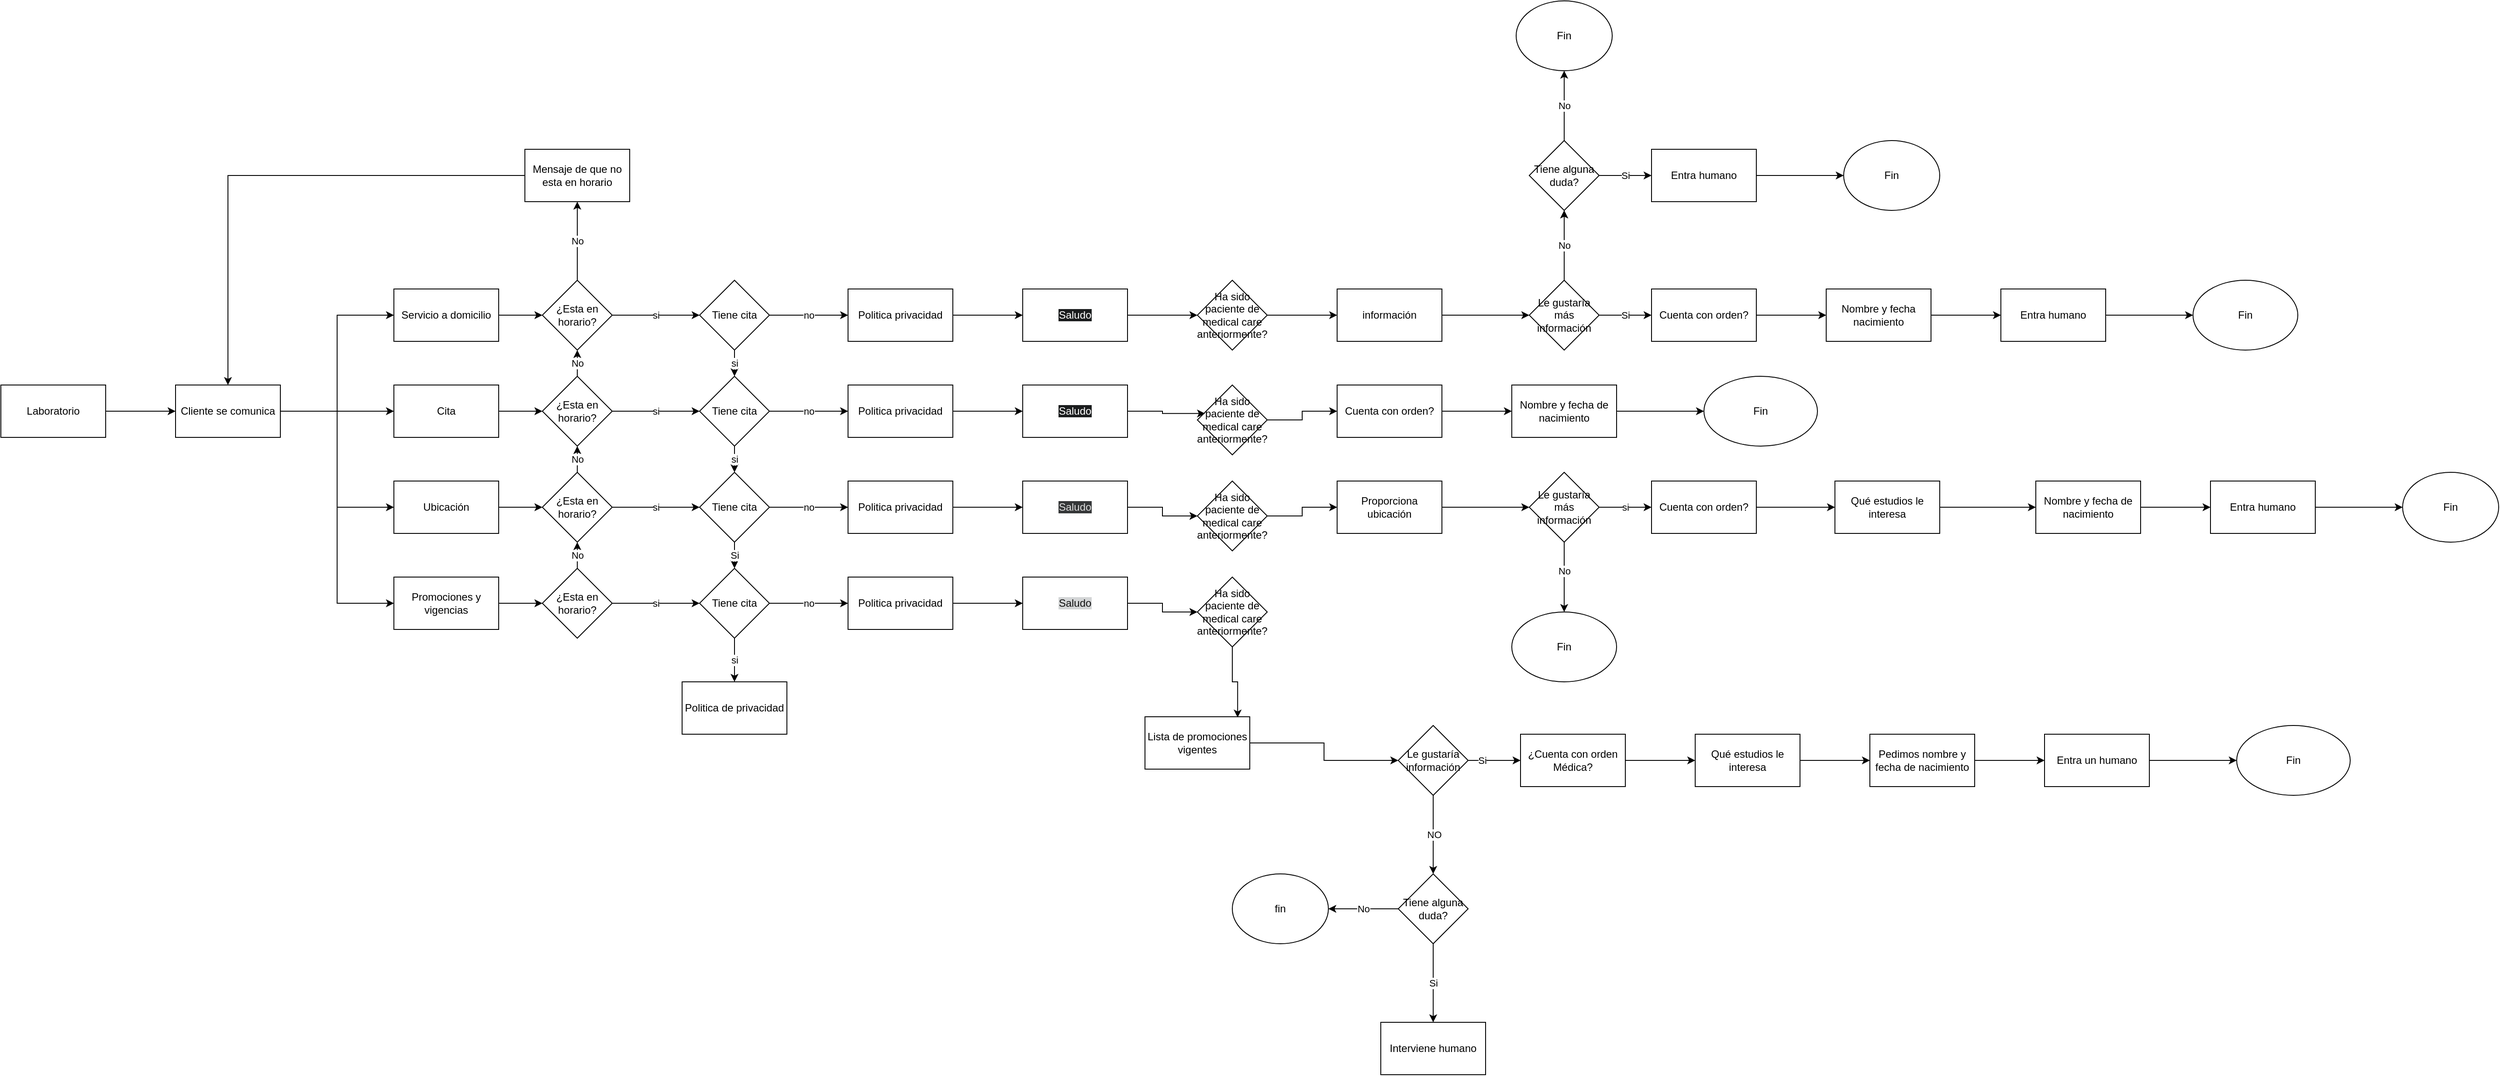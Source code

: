 <mxfile version="27.2.0">
  <diagram name="Página-1" id="UD459IwOdxiYRqdfFSEK">
    <mxGraphModel dx="3790" dy="2819" grid="1" gridSize="10" guides="1" tooltips="1" connect="1" arrows="1" fold="1" page="1" pageScale="1" pageWidth="827" pageHeight="1169" math="0" shadow="0">
      <root>
        <mxCell id="0" />
        <mxCell id="1" parent="0" />
        <mxCell id="sN92grl3fRyy01IaxiGX-4" value="" style="edgeStyle=orthogonalEdgeStyle;rounded=0;orthogonalLoop=1;jettySize=auto;html=1;" parent="1" source="sN92grl3fRyy01IaxiGX-1" target="sN92grl3fRyy01IaxiGX-3" edge="1">
          <mxGeometry relative="1" as="geometry" />
        </mxCell>
        <mxCell id="sN92grl3fRyy01IaxiGX-1" value="Laboratorio" style="rounded=0;whiteSpace=wrap;html=1;" parent="1" vertex="1">
          <mxGeometry x="-160" y="230" width="120" height="60" as="geometry" />
        </mxCell>
        <mxCell id="sN92grl3fRyy01IaxiGX-7" style="edgeStyle=orthogonalEdgeStyle;rounded=0;orthogonalLoop=1;jettySize=auto;html=1;entryX=0;entryY=0.5;entryDx=0;entryDy=0;" parent="1" source="sN92grl3fRyy01IaxiGX-3" target="sN92grl3fRyy01IaxiGX-5" edge="1">
          <mxGeometry relative="1" as="geometry" />
        </mxCell>
        <mxCell id="sN92grl3fRyy01IaxiGX-9" style="edgeStyle=orthogonalEdgeStyle;rounded=0;orthogonalLoop=1;jettySize=auto;html=1;entryX=0;entryY=0.5;entryDx=0;entryDy=0;" parent="1" source="sN92grl3fRyy01IaxiGX-3" target="sN92grl3fRyy01IaxiGX-8" edge="1">
          <mxGeometry relative="1" as="geometry" />
        </mxCell>
        <mxCell id="sN92grl3fRyy01IaxiGX-11" value="" style="edgeStyle=orthogonalEdgeStyle;rounded=0;orthogonalLoop=1;jettySize=auto;html=1;" parent="1" source="sN92grl3fRyy01IaxiGX-3" target="sN92grl3fRyy01IaxiGX-10" edge="1">
          <mxGeometry relative="1" as="geometry" />
        </mxCell>
        <mxCell id="sN92grl3fRyy01IaxiGX-14" style="edgeStyle=orthogonalEdgeStyle;rounded=0;orthogonalLoop=1;jettySize=auto;html=1;entryX=0;entryY=0.5;entryDx=0;entryDy=0;" parent="1" source="sN92grl3fRyy01IaxiGX-3" target="sN92grl3fRyy01IaxiGX-12" edge="1">
          <mxGeometry relative="1" as="geometry" />
        </mxCell>
        <mxCell id="sN92grl3fRyy01IaxiGX-3" value="Cliente se comunica" style="rounded=0;whiteSpace=wrap;html=1;" parent="1" vertex="1">
          <mxGeometry x="40" y="230" width="120" height="60" as="geometry" />
        </mxCell>
        <mxCell id="sN92grl3fRyy01IaxiGX-29" value="" style="edgeStyle=orthogonalEdgeStyle;rounded=0;orthogonalLoop=1;jettySize=auto;html=1;" parent="1" source="sN92grl3fRyy01IaxiGX-5" target="sN92grl3fRyy01IaxiGX-28" edge="1">
          <mxGeometry relative="1" as="geometry" />
        </mxCell>
        <mxCell id="sN92grl3fRyy01IaxiGX-5" value="Promociones y vigencias" style="rounded=0;whiteSpace=wrap;html=1;" parent="1" vertex="1">
          <mxGeometry x="290" y="450" width="120" height="60" as="geometry" />
        </mxCell>
        <mxCell id="sN92grl3fRyy01IaxiGX-30" value="" style="edgeStyle=orthogonalEdgeStyle;rounded=0;orthogonalLoop=1;jettySize=auto;html=1;" parent="1" source="sN92grl3fRyy01IaxiGX-8" target="sN92grl3fRyy01IaxiGX-27" edge="1">
          <mxGeometry relative="1" as="geometry" />
        </mxCell>
        <mxCell id="sN92grl3fRyy01IaxiGX-8" value="Ubicación" style="rounded=0;whiteSpace=wrap;html=1;" parent="1" vertex="1">
          <mxGeometry x="290" y="340" width="120" height="60" as="geometry" />
        </mxCell>
        <mxCell id="sN92grl3fRyy01IaxiGX-31" value="" style="edgeStyle=orthogonalEdgeStyle;rounded=0;orthogonalLoop=1;jettySize=auto;html=1;" parent="1" source="sN92grl3fRyy01IaxiGX-10" target="sN92grl3fRyy01IaxiGX-26" edge="1">
          <mxGeometry relative="1" as="geometry" />
        </mxCell>
        <mxCell id="sN92grl3fRyy01IaxiGX-10" value="Cita" style="whiteSpace=wrap;html=1;rounded=0;" parent="1" vertex="1">
          <mxGeometry x="290" y="230" width="120" height="60" as="geometry" />
        </mxCell>
        <mxCell id="sN92grl3fRyy01IaxiGX-32" value="" style="edgeStyle=orthogonalEdgeStyle;rounded=0;orthogonalLoop=1;jettySize=auto;html=1;" parent="1" source="sN92grl3fRyy01IaxiGX-12" target="sN92grl3fRyy01IaxiGX-25" edge="1">
          <mxGeometry relative="1" as="geometry" />
        </mxCell>
        <mxCell id="sN92grl3fRyy01IaxiGX-12" value="Servicio a domicilio" style="rounded=0;whiteSpace=wrap;html=1;" parent="1" vertex="1">
          <mxGeometry x="290" y="120" width="120" height="60" as="geometry" />
        </mxCell>
        <mxCell id="sN92grl3fRyy01IaxiGX-45" value="No" style="edgeStyle=orthogonalEdgeStyle;rounded=0;orthogonalLoop=1;jettySize=auto;html=1;" parent="1" source="sN92grl3fRyy01IaxiGX-25" target="sN92grl3fRyy01IaxiGX-44" edge="1">
          <mxGeometry relative="1" as="geometry" />
        </mxCell>
        <mxCell id="GXVOfShP6IamAF-hkGMQ-33" value="si" style="edgeStyle=orthogonalEdgeStyle;rounded=0;orthogonalLoop=1;jettySize=auto;html=1;" edge="1" parent="1" source="sN92grl3fRyy01IaxiGX-25" target="GXVOfShP6IamAF-hkGMQ-32">
          <mxGeometry relative="1" as="geometry" />
        </mxCell>
        <mxCell id="sN92grl3fRyy01IaxiGX-25" value="¿Esta en horario?" style="rhombus;whiteSpace=wrap;html=1;" parent="1" vertex="1">
          <mxGeometry x="460" y="110" width="80" height="80" as="geometry" />
        </mxCell>
        <mxCell id="sN92grl3fRyy01IaxiGX-49" value="No" style="edgeStyle=orthogonalEdgeStyle;rounded=0;orthogonalLoop=1;jettySize=auto;html=1;" parent="1" source="sN92grl3fRyy01IaxiGX-26" target="sN92grl3fRyy01IaxiGX-25" edge="1">
          <mxGeometry relative="1" as="geometry" />
        </mxCell>
        <mxCell id="GXVOfShP6IamAF-hkGMQ-35" value="si" style="edgeStyle=orthogonalEdgeStyle;rounded=0;orthogonalLoop=1;jettySize=auto;html=1;" edge="1" parent="1" source="sN92grl3fRyy01IaxiGX-26" target="GXVOfShP6IamAF-hkGMQ-31">
          <mxGeometry relative="1" as="geometry" />
        </mxCell>
        <mxCell id="sN92grl3fRyy01IaxiGX-26" value="¿Esta en horario?" style="rhombus;whiteSpace=wrap;html=1;" parent="1" vertex="1">
          <mxGeometry x="460" y="220" width="80" height="80" as="geometry" />
        </mxCell>
        <mxCell id="sN92grl3fRyy01IaxiGX-48" value="No" style="edgeStyle=orthogonalEdgeStyle;rounded=0;orthogonalLoop=1;jettySize=auto;html=1;" parent="1" source="sN92grl3fRyy01IaxiGX-27" target="sN92grl3fRyy01IaxiGX-26" edge="1">
          <mxGeometry relative="1" as="geometry" />
        </mxCell>
        <mxCell id="GXVOfShP6IamAF-hkGMQ-37" value="si" style="edgeStyle=orthogonalEdgeStyle;rounded=0;orthogonalLoop=1;jettySize=auto;html=1;" edge="1" parent="1" source="sN92grl3fRyy01IaxiGX-27" target="GXVOfShP6IamAF-hkGMQ-30">
          <mxGeometry relative="1" as="geometry" />
        </mxCell>
        <mxCell id="sN92grl3fRyy01IaxiGX-27" value="¿Esta en horario?" style="rhombus;whiteSpace=wrap;html=1;" parent="1" vertex="1">
          <mxGeometry x="460" y="330" width="80" height="80" as="geometry" />
        </mxCell>
        <mxCell id="sN92grl3fRyy01IaxiGX-47" value="No" style="edgeStyle=orthogonalEdgeStyle;rounded=0;orthogonalLoop=1;jettySize=auto;html=1;" parent="1" source="sN92grl3fRyy01IaxiGX-28" target="sN92grl3fRyy01IaxiGX-27" edge="1">
          <mxGeometry relative="1" as="geometry" />
        </mxCell>
        <mxCell id="GXVOfShP6IamAF-hkGMQ-29" value="si" style="edgeStyle=orthogonalEdgeStyle;rounded=0;orthogonalLoop=1;jettySize=auto;html=1;" edge="1" parent="1" source="sN92grl3fRyy01IaxiGX-28" target="GXVOfShP6IamAF-hkGMQ-27">
          <mxGeometry relative="1" as="geometry" />
        </mxCell>
        <mxCell id="sN92grl3fRyy01IaxiGX-28" value="¿Esta en horario?" style="rhombus;whiteSpace=wrap;html=1;" parent="1" vertex="1">
          <mxGeometry x="460" y="440" width="80" height="80" as="geometry" />
        </mxCell>
        <mxCell id="sN92grl3fRyy01IaxiGX-58" value="" style="edgeStyle=orthogonalEdgeStyle;rounded=0;orthogonalLoop=1;jettySize=auto;html=1;" parent="1" source="sN92grl3fRyy01IaxiGX-33" target="sN92grl3fRyy01IaxiGX-57" edge="1">
          <mxGeometry relative="1" as="geometry" />
        </mxCell>
        <mxCell id="sN92grl3fRyy01IaxiGX-33" value="Politica privacidad" style="whiteSpace=wrap;html=1;" parent="1" vertex="1">
          <mxGeometry x="810" y="450" width="120" height="60" as="geometry" />
        </mxCell>
        <mxCell id="sN92grl3fRyy01IaxiGX-56" value="" style="edgeStyle=orthogonalEdgeStyle;rounded=0;orthogonalLoop=1;jettySize=auto;html=1;" parent="1" source="sN92grl3fRyy01IaxiGX-35" target="sN92grl3fRyy01IaxiGX-55" edge="1">
          <mxGeometry relative="1" as="geometry" />
        </mxCell>
        <mxCell id="sN92grl3fRyy01IaxiGX-35" value="Politica privacidad" style="whiteSpace=wrap;html=1;" parent="1" vertex="1">
          <mxGeometry x="810" y="340" width="120" height="60" as="geometry" />
        </mxCell>
        <mxCell id="sN92grl3fRyy01IaxiGX-54" value="" style="edgeStyle=orthogonalEdgeStyle;rounded=0;orthogonalLoop=1;jettySize=auto;html=1;" parent="1" source="sN92grl3fRyy01IaxiGX-37" target="sN92grl3fRyy01IaxiGX-53" edge="1">
          <mxGeometry relative="1" as="geometry" />
        </mxCell>
        <mxCell id="sN92grl3fRyy01IaxiGX-37" value="Politica privacidad" style="whiteSpace=wrap;html=1;" parent="1" vertex="1">
          <mxGeometry x="810" y="230" width="120" height="60" as="geometry" />
        </mxCell>
        <mxCell id="sN92grl3fRyy01IaxiGX-52" value="" style="edgeStyle=orthogonalEdgeStyle;rounded=0;orthogonalLoop=1;jettySize=auto;html=1;" parent="1" source="sN92grl3fRyy01IaxiGX-42" target="sN92grl3fRyy01IaxiGX-51" edge="1">
          <mxGeometry relative="1" as="geometry" />
        </mxCell>
        <mxCell id="sN92grl3fRyy01IaxiGX-42" value="Politica privacidad" style="whiteSpace=wrap;html=1;" parent="1" vertex="1">
          <mxGeometry x="810" y="120" width="120" height="60" as="geometry" />
        </mxCell>
        <mxCell id="sN92grl3fRyy01IaxiGX-46" style="edgeStyle=orthogonalEdgeStyle;rounded=0;orthogonalLoop=1;jettySize=auto;html=1;" parent="1" source="sN92grl3fRyy01IaxiGX-44" target="sN92grl3fRyy01IaxiGX-3" edge="1">
          <mxGeometry relative="1" as="geometry" />
        </mxCell>
        <mxCell id="sN92grl3fRyy01IaxiGX-44" value="Mensaje de que no esta en horario" style="whiteSpace=wrap;html=1;" parent="1" vertex="1">
          <mxGeometry x="440" y="-40" width="120" height="60" as="geometry" />
        </mxCell>
        <mxCell id="GXVOfShP6IamAF-hkGMQ-22" style="edgeStyle=orthogonalEdgeStyle;rounded=0;orthogonalLoop=1;jettySize=auto;html=1;entryX=0;entryY=0.5;entryDx=0;entryDy=0;" edge="1" parent="1" source="sN92grl3fRyy01IaxiGX-51" target="GXVOfShP6IamAF-hkGMQ-16">
          <mxGeometry relative="1" as="geometry" />
        </mxCell>
        <mxCell id="sN92grl3fRyy01IaxiGX-51" value="&lt;meta charset=&quot;utf-8&quot;&gt;&lt;span style=&quot;color: rgb(255, 255, 255); font-family: Helvetica; font-size: 12px; font-style: normal; font-variant-ligatures: normal; font-variant-caps: normal; font-weight: 400; letter-spacing: normal; orphans: 2; text-align: center; text-indent: 0px; text-transform: none; widows: 2; word-spacing: 0px; -webkit-text-stroke-width: 0px; white-space: normal; background-color: rgb(27, 29, 30); text-decoration-thickness: initial; text-decoration-style: initial; text-decoration-color: initial; display: inline !important; float: none;&quot;&gt;Saludo&lt;/span&gt;" style="whiteSpace=wrap;html=1;" parent="1" vertex="1">
          <mxGeometry x="1010" y="120" width="120" height="60" as="geometry" />
        </mxCell>
        <mxCell id="sN92grl3fRyy01IaxiGX-53" value="&lt;meta charset=&quot;utf-8&quot;&gt;&lt;span style=&quot;color: rgb(255, 255, 255); font-family: Helvetica; font-size: 12px; font-style: normal; font-variant-ligatures: normal; font-variant-caps: normal; font-weight: 400; letter-spacing: normal; orphans: 2; text-align: center; text-indent: 0px; text-transform: none; widows: 2; word-spacing: 0px; -webkit-text-stroke-width: 0px; white-space: normal; background-color: rgb(27, 29, 30); text-decoration-thickness: initial; text-decoration-style: initial; text-decoration-color: initial; display: inline !important; float: none;&quot;&gt;Saludo&lt;/span&gt;" style="whiteSpace=wrap;html=1;" parent="1" vertex="1">
          <mxGeometry x="1010" y="230" width="120" height="60" as="geometry" />
        </mxCell>
        <mxCell id="GXVOfShP6IamAF-hkGMQ-20" style="edgeStyle=orthogonalEdgeStyle;rounded=0;orthogonalLoop=1;jettySize=auto;html=1;entryX=0;entryY=0.5;entryDx=0;entryDy=0;" edge="1" parent="1" source="sN92grl3fRyy01IaxiGX-55" target="GXVOfShP6IamAF-hkGMQ-15">
          <mxGeometry relative="1" as="geometry" />
        </mxCell>
        <mxCell id="sN92grl3fRyy01IaxiGX-55" value="&lt;span style=&quot;color: rgb(222, 222, 222); background-color: rgb(53, 55, 56);&quot;&gt;Saludo&lt;/span&gt;" style="whiteSpace=wrap;html=1;" parent="1" vertex="1">
          <mxGeometry x="1010" y="340" width="120" height="60" as="geometry" />
        </mxCell>
        <mxCell id="GXVOfShP6IamAF-hkGMQ-19" style="edgeStyle=orthogonalEdgeStyle;rounded=0;orthogonalLoop=1;jettySize=auto;html=1;" edge="1" parent="1" source="sN92grl3fRyy01IaxiGX-57" target="GXVOfShP6IamAF-hkGMQ-18">
          <mxGeometry relative="1" as="geometry" />
        </mxCell>
        <mxCell id="sN92grl3fRyy01IaxiGX-57" value="&lt;meta charset=&quot;utf-8&quot;&gt;&lt;span style=&quot;color: rgb(18, 18, 18); font-family: Helvetica; font-size: 12px; font-style: normal; font-variant-ligatures: normal; font-variant-caps: normal; font-weight: 400; letter-spacing: normal; orphans: 2; text-align: center; text-indent: 0px; text-transform: none; widows: 2; word-spacing: 0px; -webkit-text-stroke-width: 0px; white-space: normal; background-color: rgb(211, 213, 214); text-decoration-thickness: initial; text-decoration-style: initial; text-decoration-color: initial; display: inline !important; float: none;&quot;&gt;Saludo&lt;/span&gt;" style="whiteSpace=wrap;html=1;" parent="1" vertex="1">
          <mxGeometry x="1010" y="450" width="120" height="60" as="geometry" />
        </mxCell>
        <mxCell id="sN92grl3fRyy01IaxiGX-62" value="" style="edgeStyle=orthogonalEdgeStyle;rounded=0;orthogonalLoop=1;jettySize=auto;html=1;" parent="1" source="sN92grl3fRyy01IaxiGX-59" target="sN92grl3fRyy01IaxiGX-61" edge="1">
          <mxGeometry relative="1" as="geometry" />
        </mxCell>
        <mxCell id="sN92grl3fRyy01IaxiGX-59" value="Lista de promociones vigentes" style="whiteSpace=wrap;html=1;" parent="1" vertex="1">
          <mxGeometry x="1150" y="610" width="120" height="60" as="geometry" />
        </mxCell>
        <mxCell id="sN92grl3fRyy01IaxiGX-64" value="NO" style="edgeStyle=orthogonalEdgeStyle;rounded=0;orthogonalLoop=1;jettySize=auto;html=1;" parent="1" source="sN92grl3fRyy01IaxiGX-61" edge="1">
          <mxGeometry relative="1" as="geometry">
            <mxPoint x="1480.0" y="790" as="targetPoint" />
          </mxGeometry>
        </mxCell>
        <mxCell id="sN92grl3fRyy01IaxiGX-66" value="" style="edgeStyle=orthogonalEdgeStyle;rounded=0;orthogonalLoop=1;jettySize=auto;html=1;" parent="1" source="sN92grl3fRyy01IaxiGX-61" target="sN92grl3fRyy01IaxiGX-65" edge="1">
          <mxGeometry relative="1" as="geometry" />
        </mxCell>
        <mxCell id="sN92grl3fRyy01IaxiGX-67" value="Si" style="edgeLabel;html=1;align=center;verticalAlign=middle;resizable=0;points=[];" parent="sN92grl3fRyy01IaxiGX-66" vertex="1" connectable="0">
          <mxGeometry x="-0.467" relative="1" as="geometry">
            <mxPoint as="offset" />
          </mxGeometry>
        </mxCell>
        <mxCell id="sN92grl3fRyy01IaxiGX-61" value="Le gustaría información" style="rhombus;whiteSpace=wrap;html=1;" parent="1" vertex="1">
          <mxGeometry x="1440" y="620" width="80" height="80" as="geometry" />
        </mxCell>
        <mxCell id="sN92grl3fRyy01IaxiGX-69" value="" style="edgeStyle=orthogonalEdgeStyle;rounded=0;orthogonalLoop=1;jettySize=auto;html=1;" parent="1" source="sN92grl3fRyy01IaxiGX-65" target="sN92grl3fRyy01IaxiGX-68" edge="1">
          <mxGeometry relative="1" as="geometry" />
        </mxCell>
        <mxCell id="sN92grl3fRyy01IaxiGX-65" value="¿Cuenta con orden Médica?" style="whiteSpace=wrap;html=1;" parent="1" vertex="1">
          <mxGeometry x="1580" y="630" width="120" height="60" as="geometry" />
        </mxCell>
        <mxCell id="sN92grl3fRyy01IaxiGX-71" value="" style="edgeStyle=orthogonalEdgeStyle;rounded=0;orthogonalLoop=1;jettySize=auto;html=1;" parent="1" source="sN92grl3fRyy01IaxiGX-68" target="sN92grl3fRyy01IaxiGX-70" edge="1">
          <mxGeometry relative="1" as="geometry" />
        </mxCell>
        <mxCell id="sN92grl3fRyy01IaxiGX-68" value="Qué estudios le interesa" style="whiteSpace=wrap;html=1;" parent="1" vertex="1">
          <mxGeometry x="1780" y="630" width="120" height="60" as="geometry" />
        </mxCell>
        <mxCell id="sN92grl3fRyy01IaxiGX-73" value="" style="edgeStyle=orthogonalEdgeStyle;rounded=0;orthogonalLoop=1;jettySize=auto;html=1;" parent="1" source="sN92grl3fRyy01IaxiGX-70" target="sN92grl3fRyy01IaxiGX-72" edge="1">
          <mxGeometry relative="1" as="geometry" />
        </mxCell>
        <mxCell id="sN92grl3fRyy01IaxiGX-70" value="Pedimos nombre y fecha de nacimiento" style="whiteSpace=wrap;html=1;" parent="1" vertex="1">
          <mxGeometry x="1980" y="630" width="120" height="60" as="geometry" />
        </mxCell>
        <mxCell id="sN92grl3fRyy01IaxiGX-93" value="" style="edgeStyle=orthogonalEdgeStyle;rounded=0;orthogonalLoop=1;jettySize=auto;html=1;" parent="1" source="sN92grl3fRyy01IaxiGX-72" target="sN92grl3fRyy01IaxiGX-92" edge="1">
          <mxGeometry relative="1" as="geometry" />
        </mxCell>
        <mxCell id="sN92grl3fRyy01IaxiGX-72" value="Entra un humano" style="whiteSpace=wrap;html=1;" parent="1" vertex="1">
          <mxGeometry x="2180" y="630" width="120" height="60" as="geometry" />
        </mxCell>
        <mxCell id="m1UpDvuny_bRWqZK3sNj-28" value="" style="edgeStyle=orthogonalEdgeStyle;rounded=0;orthogonalLoop=1;jettySize=auto;html=1;" parent="1" source="sN92grl3fRyy01IaxiGX-76" target="sN92grl3fRyy01IaxiGX-78" edge="1">
          <mxGeometry relative="1" as="geometry" />
        </mxCell>
        <mxCell id="sN92grl3fRyy01IaxiGX-76" value="Proporciona ubicación" style="whiteSpace=wrap;html=1;" parent="1" vertex="1">
          <mxGeometry x="1370" y="340" width="120" height="60" as="geometry" />
        </mxCell>
        <mxCell id="sN92grl3fRyy01IaxiGX-85" value="" style="edgeStyle=orthogonalEdgeStyle;rounded=0;orthogonalLoop=1;jettySize=auto;html=1;" parent="1" source="sN92grl3fRyy01IaxiGX-78" target="sN92grl3fRyy01IaxiGX-84" edge="1">
          <mxGeometry relative="1" as="geometry" />
        </mxCell>
        <mxCell id="sN92grl3fRyy01IaxiGX-86" value="No" style="edgeLabel;html=1;align=center;verticalAlign=middle;resizable=0;points=[];" parent="sN92grl3fRyy01IaxiGX-85" vertex="1" connectable="0">
          <mxGeometry x="-0.178" relative="1" as="geometry">
            <mxPoint as="offset" />
          </mxGeometry>
        </mxCell>
        <mxCell id="m1UpDvuny_bRWqZK3sNj-30" value="si" style="edgeStyle=orthogonalEdgeStyle;rounded=0;orthogonalLoop=1;jettySize=auto;html=1;" parent="1" source="sN92grl3fRyy01IaxiGX-78" target="m1UpDvuny_bRWqZK3sNj-29" edge="1">
          <mxGeometry relative="1" as="geometry" />
        </mxCell>
        <mxCell id="sN92grl3fRyy01IaxiGX-78" value="Le gustaría más información" style="rhombus;whiteSpace=wrap;html=1;" parent="1" vertex="1">
          <mxGeometry x="1590" y="330" width="80" height="80" as="geometry" />
        </mxCell>
        <mxCell id="sN92grl3fRyy01IaxiGX-84" value="Fin" style="ellipse;whiteSpace=wrap;html=1;" parent="1" vertex="1">
          <mxGeometry x="1570" y="490" width="120" height="80" as="geometry" />
        </mxCell>
        <mxCell id="sN92grl3fRyy01IaxiGX-92" value="Fin" style="ellipse;whiteSpace=wrap;html=1;" parent="1" vertex="1">
          <mxGeometry x="2400" y="620" width="130" height="80" as="geometry" />
        </mxCell>
        <mxCell id="m1UpDvuny_bRWqZK3sNj-15" value="No" style="edgeStyle=orthogonalEdgeStyle;rounded=0;orthogonalLoop=1;jettySize=auto;html=1;" parent="1" source="m1UpDvuny_bRWqZK3sNj-13" target="m1UpDvuny_bRWqZK3sNj-14" edge="1">
          <mxGeometry relative="1" as="geometry" />
        </mxCell>
        <mxCell id="m1UpDvuny_bRWqZK3sNj-18" value="Si" style="edgeStyle=orthogonalEdgeStyle;rounded=0;orthogonalLoop=1;jettySize=auto;html=1;" parent="1" source="m1UpDvuny_bRWqZK3sNj-13" target="m1UpDvuny_bRWqZK3sNj-17" edge="1">
          <mxGeometry relative="1" as="geometry" />
        </mxCell>
        <mxCell id="m1UpDvuny_bRWqZK3sNj-13" value="Tiene alguna duda?" style="rhombus;whiteSpace=wrap;html=1;" parent="1" vertex="1">
          <mxGeometry x="1440" y="790" width="80" height="80" as="geometry" />
        </mxCell>
        <mxCell id="m1UpDvuny_bRWqZK3sNj-14" value="fin" style="ellipse;whiteSpace=wrap;html=1;" parent="1" vertex="1">
          <mxGeometry x="1250" y="790" width="110" height="80" as="geometry" />
        </mxCell>
        <mxCell id="m1UpDvuny_bRWqZK3sNj-17" value="Interviene humano" style="whiteSpace=wrap;html=1;" parent="1" vertex="1">
          <mxGeometry x="1420" y="960" width="120" height="60" as="geometry" />
        </mxCell>
        <mxCell id="m1UpDvuny_bRWqZK3sNj-24" value="" style="edgeStyle=orthogonalEdgeStyle;rounded=0;orthogonalLoop=1;jettySize=auto;html=1;" parent="1" source="m1UpDvuny_bRWqZK3sNj-21" target="m1UpDvuny_bRWqZK3sNj-23" edge="1">
          <mxGeometry relative="1" as="geometry" />
        </mxCell>
        <mxCell id="m1UpDvuny_bRWqZK3sNj-21" value="Cuenta con orden?" style="whiteSpace=wrap;html=1;" parent="1" vertex="1">
          <mxGeometry x="1370" y="230" width="120" height="60" as="geometry" />
        </mxCell>
        <mxCell id="m1UpDvuny_bRWqZK3sNj-38" value="" style="edgeStyle=orthogonalEdgeStyle;rounded=0;orthogonalLoop=1;jettySize=auto;html=1;" parent="1" source="m1UpDvuny_bRWqZK3sNj-23" target="m1UpDvuny_bRWqZK3sNj-37" edge="1">
          <mxGeometry relative="1" as="geometry" />
        </mxCell>
        <mxCell id="m1UpDvuny_bRWqZK3sNj-23" value="Nombre y fecha de nacimiento" style="whiteSpace=wrap;html=1;" parent="1" vertex="1">
          <mxGeometry x="1570" y="230" width="120" height="60" as="geometry" />
        </mxCell>
        <mxCell id="GXVOfShP6IamAF-hkGMQ-3" value="" style="edgeStyle=orthogonalEdgeStyle;rounded=0;orthogonalLoop=1;jettySize=auto;html=1;" edge="1" parent="1" source="m1UpDvuny_bRWqZK3sNj-29" target="GXVOfShP6IamAF-hkGMQ-1">
          <mxGeometry relative="1" as="geometry" />
        </mxCell>
        <mxCell id="m1UpDvuny_bRWqZK3sNj-29" value="Cuenta con orden?" style="whiteSpace=wrap;html=1;" parent="1" vertex="1">
          <mxGeometry x="1730" y="340" width="120" height="60" as="geometry" />
        </mxCell>
        <mxCell id="m1UpDvuny_bRWqZK3sNj-34" value="" style="edgeStyle=orthogonalEdgeStyle;rounded=0;orthogonalLoop=1;jettySize=auto;html=1;" parent="1" source="m1UpDvuny_bRWqZK3sNj-31" target="m1UpDvuny_bRWqZK3sNj-33" edge="1">
          <mxGeometry relative="1" as="geometry" />
        </mxCell>
        <mxCell id="m1UpDvuny_bRWqZK3sNj-31" value="Nombre y fecha de nacimiento" style="whiteSpace=wrap;html=1;" parent="1" vertex="1">
          <mxGeometry x="2170" y="340" width="120" height="60" as="geometry" />
        </mxCell>
        <mxCell id="m1UpDvuny_bRWqZK3sNj-36" value="" style="edgeStyle=orthogonalEdgeStyle;rounded=0;orthogonalLoop=1;jettySize=auto;html=1;" parent="1" source="m1UpDvuny_bRWqZK3sNj-33" target="m1UpDvuny_bRWqZK3sNj-35" edge="1">
          <mxGeometry relative="1" as="geometry" />
        </mxCell>
        <mxCell id="m1UpDvuny_bRWqZK3sNj-33" value="Entra humano" style="whiteSpace=wrap;html=1;" parent="1" vertex="1">
          <mxGeometry x="2370" y="340" width="120" height="60" as="geometry" />
        </mxCell>
        <mxCell id="m1UpDvuny_bRWqZK3sNj-35" value="Fin" style="ellipse;whiteSpace=wrap;html=1;" parent="1" vertex="1">
          <mxGeometry x="2590" y="330" width="110" height="80" as="geometry" />
        </mxCell>
        <mxCell id="m1UpDvuny_bRWqZK3sNj-37" value="Fin" style="ellipse;whiteSpace=wrap;html=1;" parent="1" vertex="1">
          <mxGeometry x="1790" y="220" width="130" height="80" as="geometry" />
        </mxCell>
        <mxCell id="m1UpDvuny_bRWqZK3sNj-42" value="" style="edgeStyle=orthogonalEdgeStyle;rounded=0;orthogonalLoop=1;jettySize=auto;html=1;" parent="1" source="m1UpDvuny_bRWqZK3sNj-39" target="m1UpDvuny_bRWqZK3sNj-41" edge="1">
          <mxGeometry relative="1" as="geometry" />
        </mxCell>
        <mxCell id="m1UpDvuny_bRWqZK3sNj-39" value="información" style="whiteSpace=wrap;html=1;" parent="1" vertex="1">
          <mxGeometry x="1370" y="120" width="120" height="60" as="geometry" />
        </mxCell>
        <mxCell id="m1UpDvuny_bRWqZK3sNj-46" value="" style="edgeStyle=orthogonalEdgeStyle;rounded=0;orthogonalLoop=1;jettySize=auto;html=1;" parent="1" source="m1UpDvuny_bRWqZK3sNj-41" target="m1UpDvuny_bRWqZK3sNj-45" edge="1">
          <mxGeometry relative="1" as="geometry" />
        </mxCell>
        <mxCell id="m1UpDvuny_bRWqZK3sNj-55" value="No" style="edgeStyle=orthogonalEdgeStyle;rounded=0;orthogonalLoop=1;jettySize=auto;html=1;" parent="1" source="m1UpDvuny_bRWqZK3sNj-41" target="m1UpDvuny_bRWqZK3sNj-45" edge="1">
          <mxGeometry relative="1" as="geometry" />
        </mxCell>
        <mxCell id="m1UpDvuny_bRWqZK3sNj-57" value="Si" style="edgeStyle=orthogonalEdgeStyle;rounded=0;orthogonalLoop=1;jettySize=auto;html=1;" parent="1" source="m1UpDvuny_bRWqZK3sNj-41" target="m1UpDvuny_bRWqZK3sNj-56" edge="1">
          <mxGeometry relative="1" as="geometry" />
        </mxCell>
        <mxCell id="m1UpDvuny_bRWqZK3sNj-41" value="Le gustaría más información" style="rhombus;whiteSpace=wrap;html=1;" parent="1" vertex="1">
          <mxGeometry x="1590" y="110" width="80" height="80" as="geometry" />
        </mxCell>
        <mxCell id="m1UpDvuny_bRWqZK3sNj-50" value="No" style="edgeStyle=orthogonalEdgeStyle;rounded=0;orthogonalLoop=1;jettySize=auto;html=1;" parent="1" source="m1UpDvuny_bRWqZK3sNj-45" target="m1UpDvuny_bRWqZK3sNj-49" edge="1">
          <mxGeometry relative="1" as="geometry" />
        </mxCell>
        <mxCell id="m1UpDvuny_bRWqZK3sNj-52" value="Si" style="edgeStyle=orthogonalEdgeStyle;rounded=0;orthogonalLoop=1;jettySize=auto;html=1;" parent="1" source="m1UpDvuny_bRWqZK3sNj-45" target="m1UpDvuny_bRWqZK3sNj-51" edge="1">
          <mxGeometry relative="1" as="geometry" />
        </mxCell>
        <mxCell id="m1UpDvuny_bRWqZK3sNj-45" value="Tiene alguna duda?" style="rhombus;whiteSpace=wrap;html=1;" parent="1" vertex="1">
          <mxGeometry x="1590" y="-50" width="80" height="80" as="geometry" />
        </mxCell>
        <mxCell id="m1UpDvuny_bRWqZK3sNj-49" value="Fin" style="ellipse;whiteSpace=wrap;html=1;" parent="1" vertex="1">
          <mxGeometry x="1575" y="-210" width="110" height="80" as="geometry" />
        </mxCell>
        <mxCell id="m1UpDvuny_bRWqZK3sNj-54" value="" style="edgeStyle=orthogonalEdgeStyle;rounded=0;orthogonalLoop=1;jettySize=auto;html=1;" parent="1" source="m1UpDvuny_bRWqZK3sNj-51" target="m1UpDvuny_bRWqZK3sNj-53" edge="1">
          <mxGeometry relative="1" as="geometry" />
        </mxCell>
        <mxCell id="m1UpDvuny_bRWqZK3sNj-51" value="Entra humano" style="whiteSpace=wrap;html=1;" parent="1" vertex="1">
          <mxGeometry x="1730" y="-40" width="120" height="60" as="geometry" />
        </mxCell>
        <mxCell id="m1UpDvuny_bRWqZK3sNj-53" value="Fin" style="ellipse;whiteSpace=wrap;html=1;" parent="1" vertex="1">
          <mxGeometry x="1950" y="-50" width="110" height="80" as="geometry" />
        </mxCell>
        <mxCell id="m1UpDvuny_bRWqZK3sNj-59" value="" style="edgeStyle=orthogonalEdgeStyle;rounded=0;orthogonalLoop=1;jettySize=auto;html=1;" parent="1" source="m1UpDvuny_bRWqZK3sNj-56" target="m1UpDvuny_bRWqZK3sNj-58" edge="1">
          <mxGeometry relative="1" as="geometry" />
        </mxCell>
        <mxCell id="m1UpDvuny_bRWqZK3sNj-56" value="Cuenta con orden?" style="whiteSpace=wrap;html=1;" parent="1" vertex="1">
          <mxGeometry x="1730" y="120" width="120" height="60" as="geometry" />
        </mxCell>
        <mxCell id="m1UpDvuny_bRWqZK3sNj-61" value="" style="edgeStyle=orthogonalEdgeStyle;rounded=0;orthogonalLoop=1;jettySize=auto;html=1;" parent="1" source="m1UpDvuny_bRWqZK3sNj-58" target="m1UpDvuny_bRWqZK3sNj-60" edge="1">
          <mxGeometry relative="1" as="geometry" />
        </mxCell>
        <mxCell id="m1UpDvuny_bRWqZK3sNj-58" value="Nombre y fecha nacimiento" style="whiteSpace=wrap;html=1;" parent="1" vertex="1">
          <mxGeometry x="1930" y="120" width="120" height="60" as="geometry" />
        </mxCell>
        <mxCell id="m1UpDvuny_bRWqZK3sNj-63" value="" style="edgeStyle=orthogonalEdgeStyle;rounded=0;orthogonalLoop=1;jettySize=auto;html=1;" parent="1" source="m1UpDvuny_bRWqZK3sNj-60" target="m1UpDvuny_bRWqZK3sNj-62" edge="1">
          <mxGeometry relative="1" as="geometry" />
        </mxCell>
        <mxCell id="m1UpDvuny_bRWqZK3sNj-60" value="Entra humano" style="whiteSpace=wrap;html=1;" parent="1" vertex="1">
          <mxGeometry x="2130" y="120" width="120" height="60" as="geometry" />
        </mxCell>
        <mxCell id="m1UpDvuny_bRWqZK3sNj-62" value="Fin" style="ellipse;whiteSpace=wrap;html=1;" parent="1" vertex="1">
          <mxGeometry x="2350" y="110" width="120" height="80" as="geometry" />
        </mxCell>
        <mxCell id="GXVOfShP6IamAF-hkGMQ-4" value="" style="edgeStyle=orthogonalEdgeStyle;rounded=0;orthogonalLoop=1;jettySize=auto;html=1;" edge="1" parent="1" source="GXVOfShP6IamAF-hkGMQ-1" target="m1UpDvuny_bRWqZK3sNj-31">
          <mxGeometry relative="1" as="geometry" />
        </mxCell>
        <mxCell id="GXVOfShP6IamAF-hkGMQ-1" value="Qué estudios le interesa" style="whiteSpace=wrap;html=1;" vertex="1" parent="1">
          <mxGeometry x="1940" y="340" width="120" height="60" as="geometry" />
        </mxCell>
        <mxCell id="GXVOfShP6IamAF-hkGMQ-25" style="edgeStyle=orthogonalEdgeStyle;rounded=0;orthogonalLoop=1;jettySize=auto;html=1;entryX=0;entryY=0.5;entryDx=0;entryDy=0;" edge="1" parent="1" source="GXVOfShP6IamAF-hkGMQ-6" target="m1UpDvuny_bRWqZK3sNj-21">
          <mxGeometry relative="1" as="geometry" />
        </mxCell>
        <mxCell id="GXVOfShP6IamAF-hkGMQ-6" value="Ha sido paciente de medical care anteriormente?" style="rhombus;whiteSpace=wrap;html=1;" vertex="1" parent="1">
          <mxGeometry x="1210" y="230" width="80" height="80" as="geometry" />
        </mxCell>
        <mxCell id="GXVOfShP6IamAF-hkGMQ-24" style="edgeStyle=orthogonalEdgeStyle;rounded=0;orthogonalLoop=1;jettySize=auto;html=1;entryX=0;entryY=0.5;entryDx=0;entryDy=0;" edge="1" parent="1" source="GXVOfShP6IamAF-hkGMQ-15" target="sN92grl3fRyy01IaxiGX-76">
          <mxGeometry relative="1" as="geometry" />
        </mxCell>
        <mxCell id="GXVOfShP6IamAF-hkGMQ-15" value="Ha sido paciente de medical care anteriormente?" style="rhombus;whiteSpace=wrap;html=1;" vertex="1" parent="1">
          <mxGeometry x="1210" y="340" width="80" height="80" as="geometry" />
        </mxCell>
        <mxCell id="GXVOfShP6IamAF-hkGMQ-26" style="edgeStyle=orthogonalEdgeStyle;rounded=0;orthogonalLoop=1;jettySize=auto;html=1;entryX=0;entryY=0.5;entryDx=0;entryDy=0;" edge="1" parent="1" source="GXVOfShP6IamAF-hkGMQ-16" target="m1UpDvuny_bRWqZK3sNj-39">
          <mxGeometry relative="1" as="geometry" />
        </mxCell>
        <mxCell id="GXVOfShP6IamAF-hkGMQ-16" value="Ha sido paciente de medical care anteriormente?" style="rhombus;whiteSpace=wrap;html=1;" vertex="1" parent="1">
          <mxGeometry x="1210" y="110" width="80" height="80" as="geometry" />
        </mxCell>
        <mxCell id="GXVOfShP6IamAF-hkGMQ-18" value="Ha sido paciente de medical care anteriormente?" style="rhombus;whiteSpace=wrap;html=1;" vertex="1" parent="1">
          <mxGeometry x="1210" y="450" width="80" height="80" as="geometry" />
        </mxCell>
        <mxCell id="GXVOfShP6IamAF-hkGMQ-21" style="edgeStyle=orthogonalEdgeStyle;rounded=0;orthogonalLoop=1;jettySize=auto;html=1;entryX=0.109;entryY=0.408;entryDx=0;entryDy=0;entryPerimeter=0;" edge="1" parent="1" source="sN92grl3fRyy01IaxiGX-53" target="GXVOfShP6IamAF-hkGMQ-6">
          <mxGeometry relative="1" as="geometry" />
        </mxCell>
        <mxCell id="GXVOfShP6IamAF-hkGMQ-23" style="edgeStyle=orthogonalEdgeStyle;rounded=0;orthogonalLoop=1;jettySize=auto;html=1;entryX=0.884;entryY=0.015;entryDx=0;entryDy=0;entryPerimeter=0;" edge="1" parent="1" source="GXVOfShP6IamAF-hkGMQ-18" target="sN92grl3fRyy01IaxiGX-59">
          <mxGeometry relative="1" as="geometry" />
        </mxCell>
        <mxCell id="GXVOfShP6IamAF-hkGMQ-39" value="no" style="edgeStyle=orthogonalEdgeStyle;rounded=0;orthogonalLoop=1;jettySize=auto;html=1;" edge="1" parent="1" source="GXVOfShP6IamAF-hkGMQ-27" target="sN92grl3fRyy01IaxiGX-33">
          <mxGeometry relative="1" as="geometry" />
        </mxCell>
        <mxCell id="GXVOfShP6IamAF-hkGMQ-47" value="si" style="edgeStyle=orthogonalEdgeStyle;rounded=0;orthogonalLoop=1;jettySize=auto;html=1;entryX=0.5;entryY=0;entryDx=0;entryDy=0;" edge="1" parent="1" source="GXVOfShP6IamAF-hkGMQ-27" target="GXVOfShP6IamAF-hkGMQ-46">
          <mxGeometry relative="1" as="geometry" />
        </mxCell>
        <mxCell id="GXVOfShP6IamAF-hkGMQ-27" value="Tiene cita" style="rhombus;whiteSpace=wrap;html=1;" vertex="1" parent="1">
          <mxGeometry x="640" y="440" width="80" height="80" as="geometry" />
        </mxCell>
        <mxCell id="GXVOfShP6IamAF-hkGMQ-38" value="no" style="edgeStyle=orthogonalEdgeStyle;rounded=0;orthogonalLoop=1;jettySize=auto;html=1;" edge="1" parent="1" source="GXVOfShP6IamAF-hkGMQ-30" target="sN92grl3fRyy01IaxiGX-35">
          <mxGeometry relative="1" as="geometry" />
        </mxCell>
        <mxCell id="GXVOfShP6IamAF-hkGMQ-45" value="Si" style="edgeStyle=orthogonalEdgeStyle;rounded=0;orthogonalLoop=1;jettySize=auto;html=1;" edge="1" parent="1" source="GXVOfShP6IamAF-hkGMQ-30" target="GXVOfShP6IamAF-hkGMQ-27">
          <mxGeometry relative="1" as="geometry" />
        </mxCell>
        <mxCell id="GXVOfShP6IamAF-hkGMQ-30" value="Tiene cita" style="rhombus;whiteSpace=wrap;html=1;" vertex="1" parent="1">
          <mxGeometry x="640" y="330" width="80" height="80" as="geometry" />
        </mxCell>
        <mxCell id="GXVOfShP6IamAF-hkGMQ-36" value="no" style="edgeStyle=orthogonalEdgeStyle;rounded=0;orthogonalLoop=1;jettySize=auto;html=1;" edge="1" parent="1" source="GXVOfShP6IamAF-hkGMQ-31" target="sN92grl3fRyy01IaxiGX-37">
          <mxGeometry relative="1" as="geometry" />
        </mxCell>
        <mxCell id="GXVOfShP6IamAF-hkGMQ-44" value="si" style="edgeStyle=orthogonalEdgeStyle;rounded=0;orthogonalLoop=1;jettySize=auto;html=1;" edge="1" parent="1" source="GXVOfShP6IamAF-hkGMQ-31" target="GXVOfShP6IamAF-hkGMQ-30">
          <mxGeometry relative="1" as="geometry" />
        </mxCell>
        <mxCell id="GXVOfShP6IamAF-hkGMQ-31" value="Tiene cita" style="rhombus;whiteSpace=wrap;html=1;" vertex="1" parent="1">
          <mxGeometry x="640" y="220" width="80" height="80" as="geometry" />
        </mxCell>
        <mxCell id="GXVOfShP6IamAF-hkGMQ-34" value="no" style="edgeStyle=orthogonalEdgeStyle;rounded=0;orthogonalLoop=1;jettySize=auto;html=1;" edge="1" parent="1" source="GXVOfShP6IamAF-hkGMQ-32" target="sN92grl3fRyy01IaxiGX-42">
          <mxGeometry relative="1" as="geometry" />
        </mxCell>
        <mxCell id="GXVOfShP6IamAF-hkGMQ-43" value="si" style="edgeStyle=orthogonalEdgeStyle;rounded=0;orthogonalLoop=1;jettySize=auto;html=1;" edge="1" parent="1" source="GXVOfShP6IamAF-hkGMQ-32" target="GXVOfShP6IamAF-hkGMQ-31">
          <mxGeometry relative="1" as="geometry" />
        </mxCell>
        <mxCell id="GXVOfShP6IamAF-hkGMQ-32" value="Tiene cita" style="rhombus;whiteSpace=wrap;html=1;" vertex="1" parent="1">
          <mxGeometry x="640" y="110" width="80" height="80" as="geometry" />
        </mxCell>
        <mxCell id="GXVOfShP6IamAF-hkGMQ-46" value="Politica de privacidad" style="rounded=0;whiteSpace=wrap;html=1;" vertex="1" parent="1">
          <mxGeometry x="620" y="570" width="120" height="60" as="geometry" />
        </mxCell>
      </root>
    </mxGraphModel>
  </diagram>
</mxfile>

